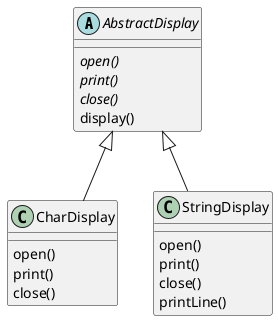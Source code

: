@startuml TemplateMethod

abstract class AbstractDisplay {
    {abstract}open()
    {abstract}print()
    {abstract}close()
    display()
}

class CharDisplay {
    open()
    print()
    close()
}

class StringDisplay {
    open()
    print()
    close()
    printLine()
}

AbstractDisplay <|-down-CharDisplay
AbstractDisplay <|-down-StringDisplay

@enduml
